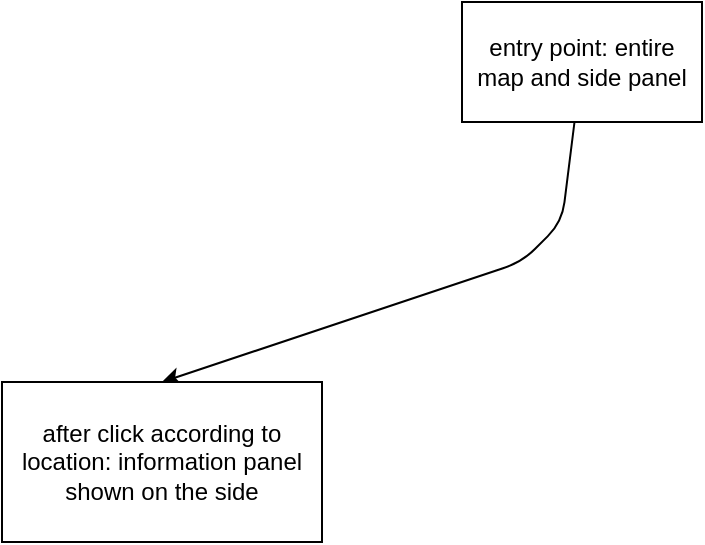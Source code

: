 <mxfile version="20.4.0" type="github">
  <diagram id="AQFI6UG3dmrKnwbbd0p1" name="Page-1">
    <mxGraphModel dx="1422" dy="751" grid="1" gridSize="10" guides="1" tooltips="1" connect="1" arrows="1" fold="1" page="1" pageScale="1" pageWidth="850" pageHeight="1100" math="0" shadow="0">
      <root>
        <mxCell id="0" />
        <mxCell id="1" parent="0" />
        <mxCell id="3" style="edgeStyle=none;html=1;entryX=0.5;entryY=0;entryDx=0;entryDy=0;" parent="1" source="2" target="4" edge="1">
          <mxGeometry relative="1" as="geometry">
            <mxPoint x="390" y="210" as="targetPoint" />
            <Array as="points">
              <mxPoint x="380" y="170" />
              <mxPoint x="360" y="190" />
            </Array>
          </mxGeometry>
        </mxCell>
        <mxCell id="2" value="&lt;div&gt;entry point: entire map and side panel&lt;/div&gt;" style="whiteSpace=wrap;html=1;" parent="1" vertex="1">
          <mxGeometry x="330" y="60" width="120" height="60" as="geometry" />
        </mxCell>
        <mxCell id="4" value="after click according to location: information panel shown on the side" style="whiteSpace=wrap;html=1;" parent="1" vertex="1">
          <mxGeometry x="100" y="250" width="160" height="80" as="geometry" />
        </mxCell>
      </root>
    </mxGraphModel>
  </diagram>
</mxfile>
